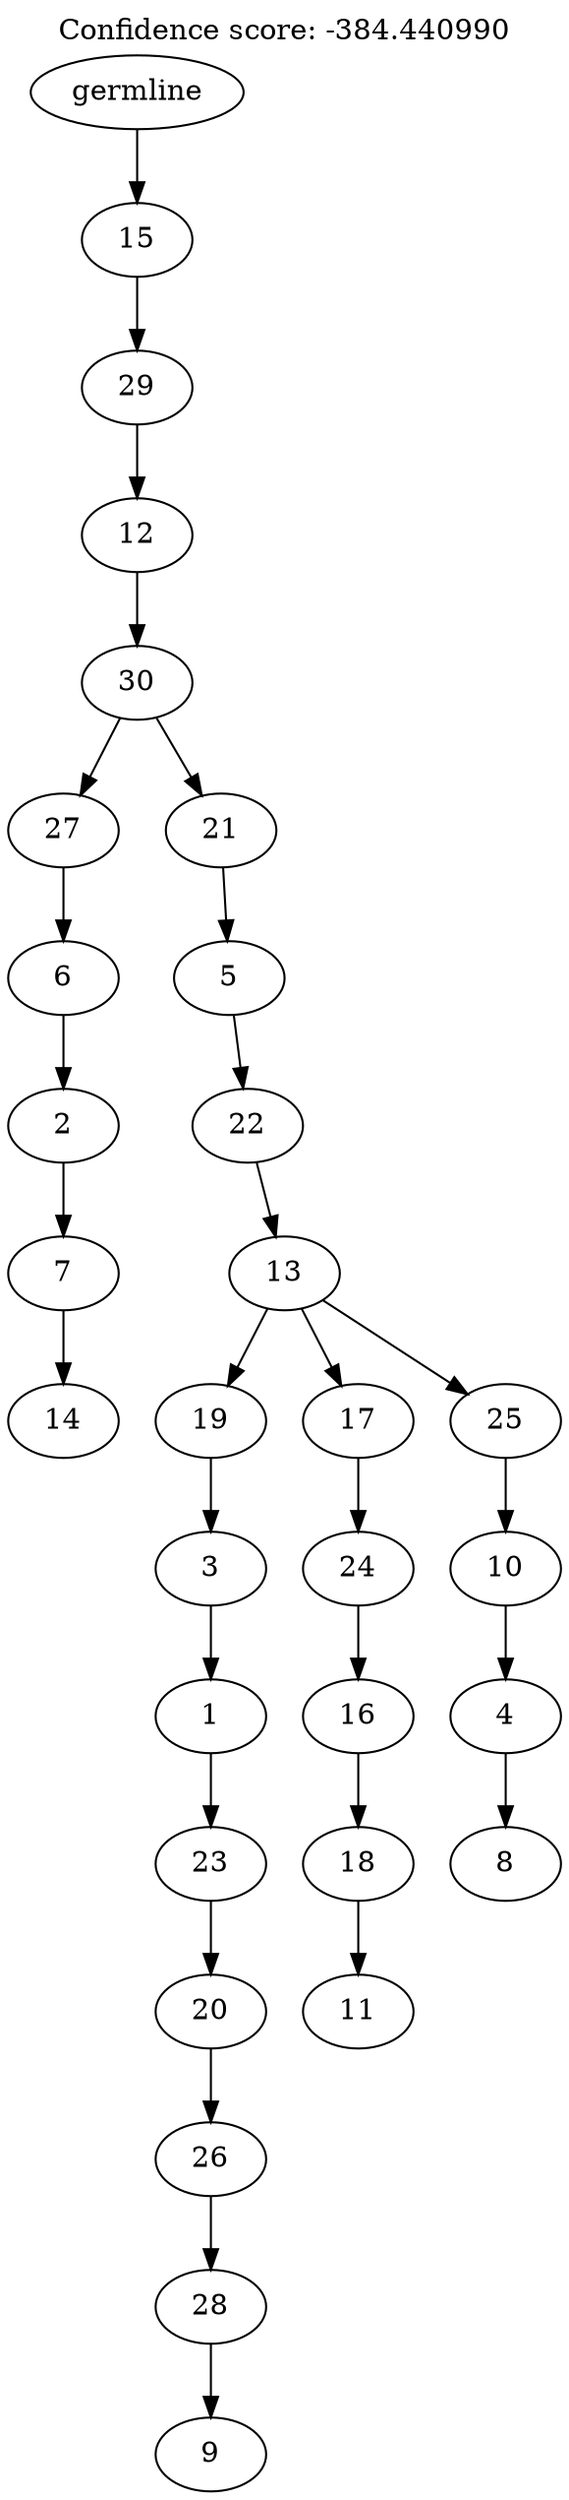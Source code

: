 digraph g {
	"29" -> "30";
	"30" [label="14"];
	"28" -> "29";
	"29" [label="7"];
	"27" -> "28";
	"28" [label="2"];
	"26" -> "27";
	"27" [label="6"];
	"24" -> "25";
	"25" [label="9"];
	"23" -> "24";
	"24" [label="28"];
	"22" -> "23";
	"23" [label="26"];
	"21" -> "22";
	"22" [label="20"];
	"20" -> "21";
	"21" [label="23"];
	"19" -> "20";
	"20" [label="1"];
	"18" -> "19";
	"19" [label="3"];
	"16" -> "17";
	"17" [label="11"];
	"15" -> "16";
	"16" [label="18"];
	"14" -> "15";
	"15" [label="16"];
	"13" -> "14";
	"14" [label="24"];
	"11" -> "12";
	"12" [label="8"];
	"10" -> "11";
	"11" [label="4"];
	"9" -> "10";
	"10" [label="10"];
	"8" -> "9";
	"9" [label="25"];
	"8" -> "13";
	"13" [label="17"];
	"8" -> "18";
	"18" [label="19"];
	"7" -> "8";
	"8" [label="13"];
	"6" -> "7";
	"7" [label="22"];
	"5" -> "6";
	"6" [label="5"];
	"4" -> "5";
	"5" [label="21"];
	"4" -> "26";
	"26" [label="27"];
	"3" -> "4";
	"4" [label="30"];
	"2" -> "3";
	"3" [label="12"];
	"1" -> "2";
	"2" [label="29"];
	"0" -> "1";
	"1" [label="15"];
	"0" [label="germline"];
	labelloc="t";
	label="Confidence score: -384.440990";
}
